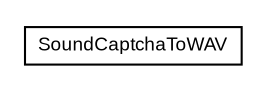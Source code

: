 #!/usr/local/bin/dot
#
# Class diagram 
# Generated by UmlGraph version 4.6 (http://www.spinellis.gr/sw/umlgraph)
#

digraph G {
	edge [fontname="arial",fontsize=10,labelfontname="arial",labelfontsize=10];
	node [fontname="arial",fontsize=10,shape=plaintext];
	// com.octo.captcha.engine.sound.utils.SoundCaptchaToWAV
	c41 [label=<<table border="0" cellborder="1" cellspacing="0" cellpadding="2" port="p" href="./SoundCaptchaToWAV.html">
		<tr><td><table border="0" cellspacing="0" cellpadding="1">
			<tr><td> SoundCaptchaToWAV </td></tr>
		</table></td></tr>
		</table>>, fontname="arial", fontcolor="black", fontsize=9.0];
}


